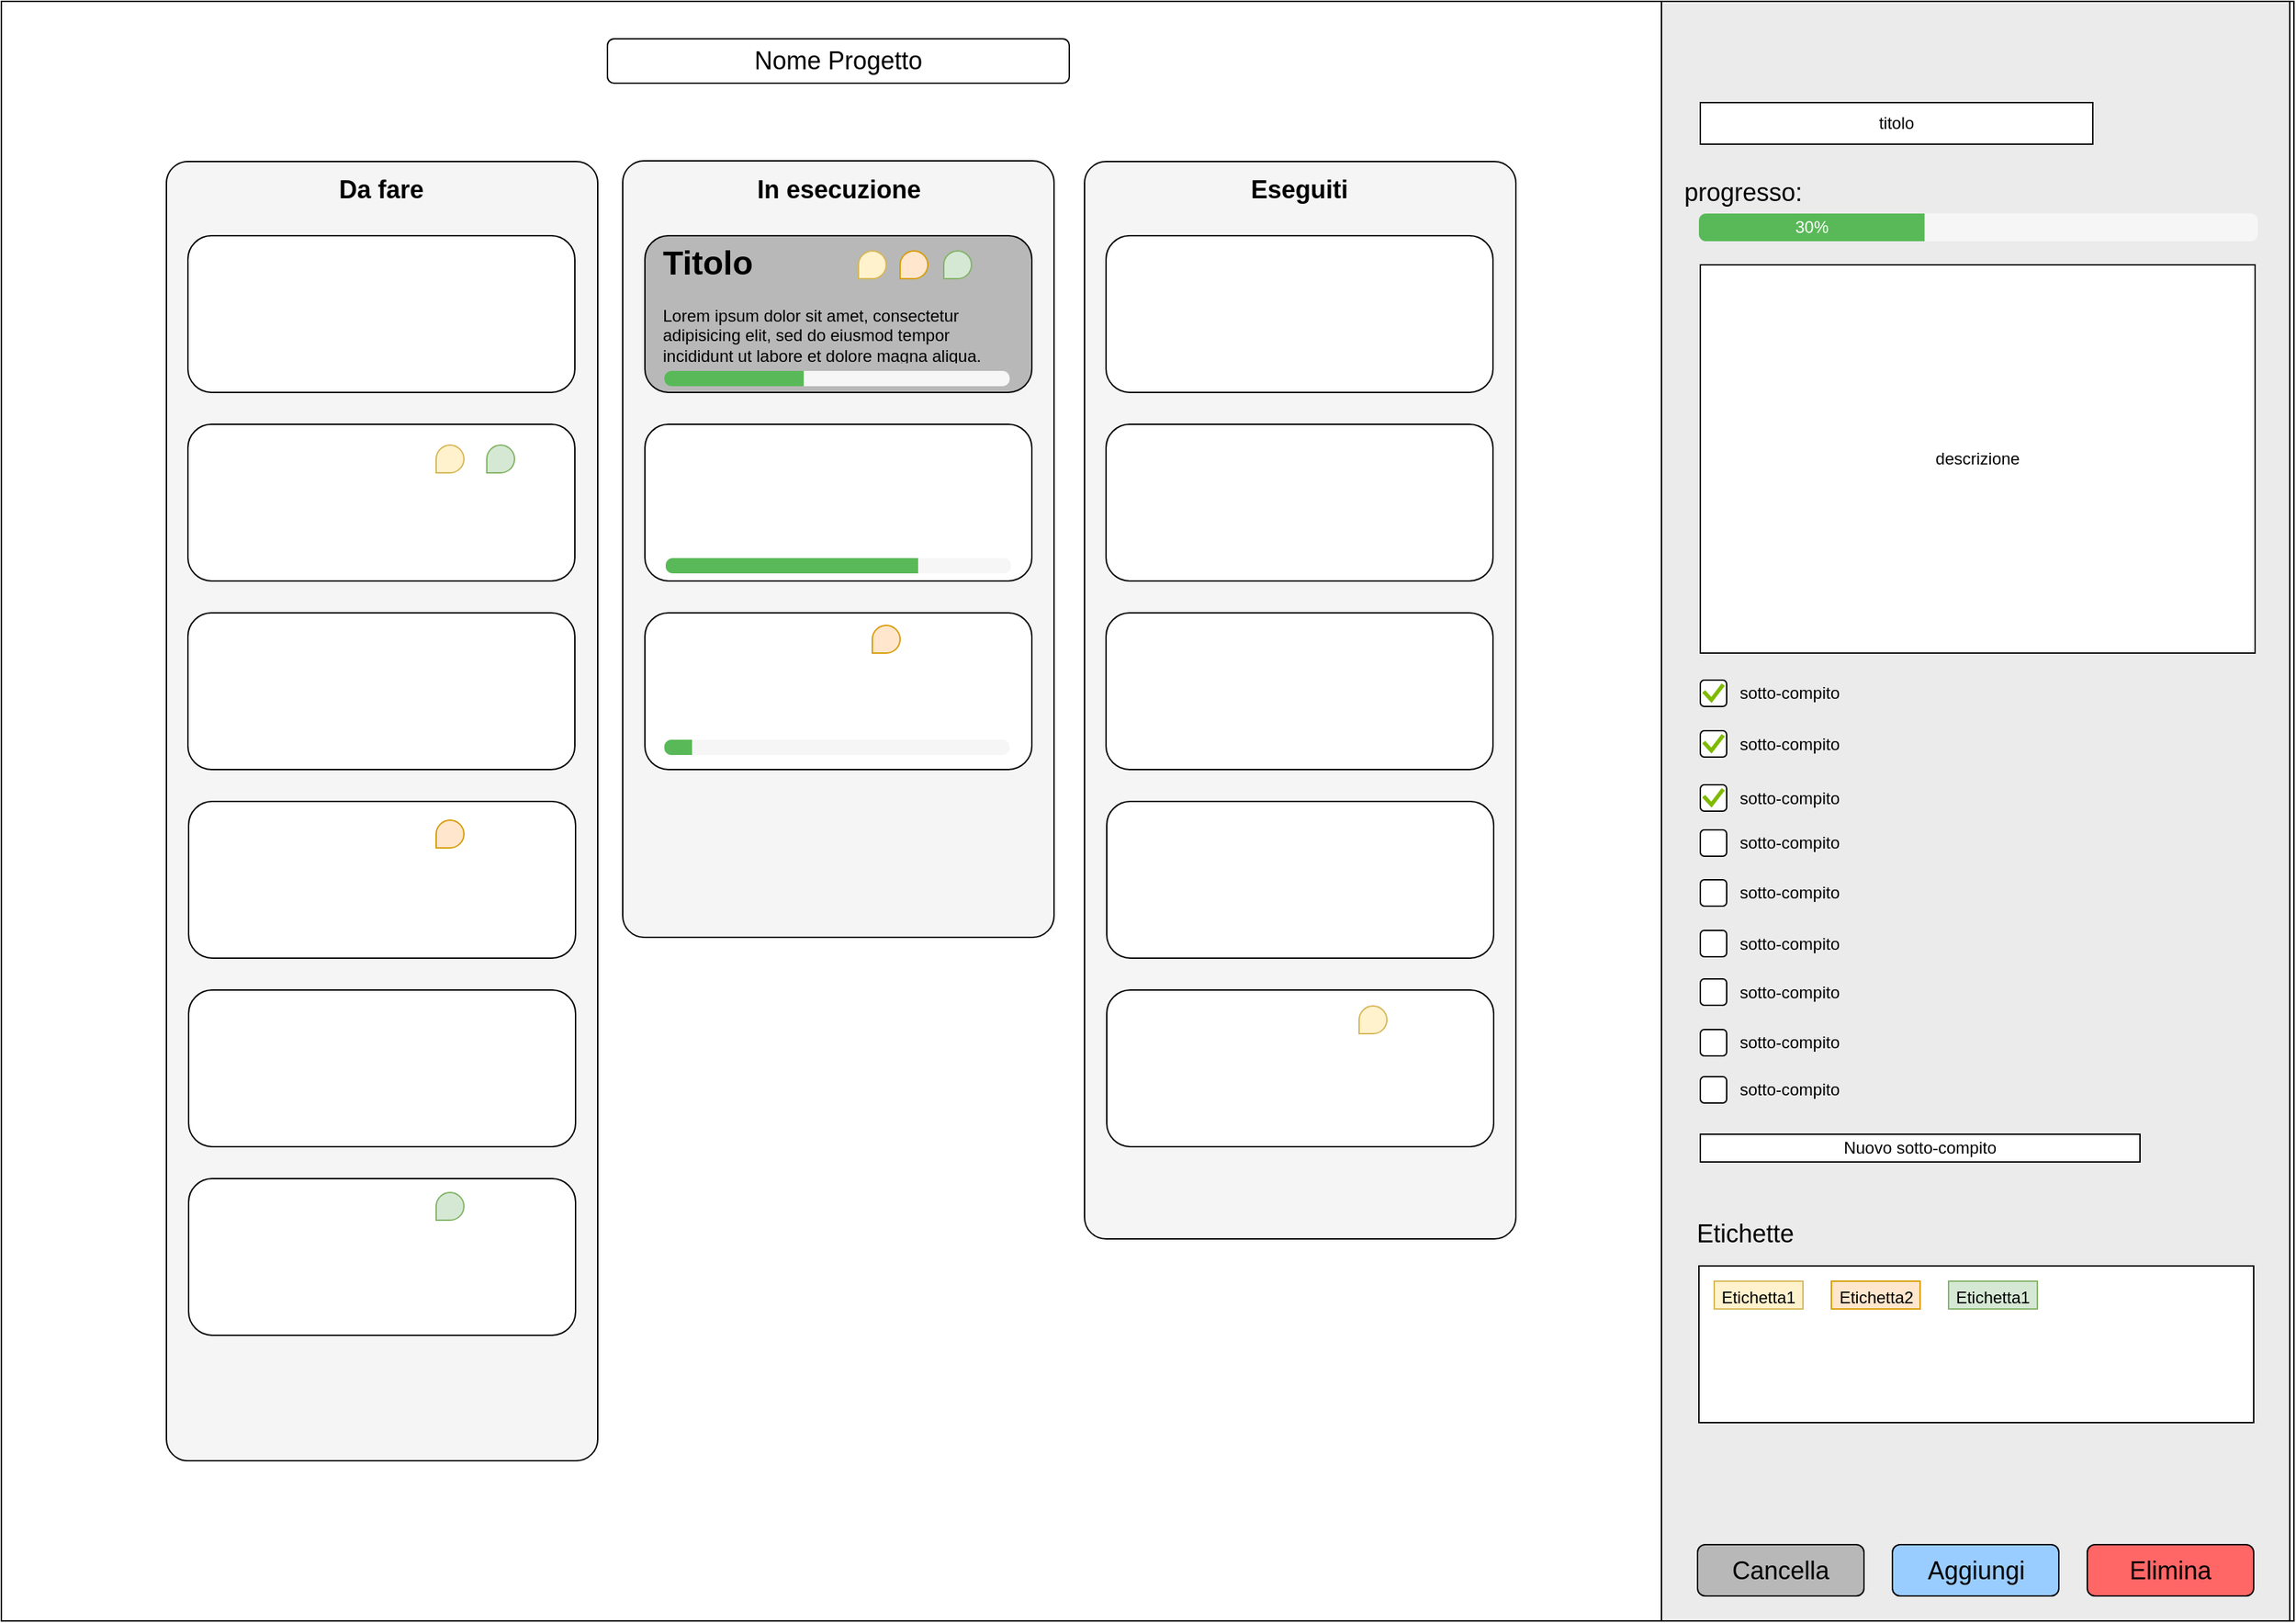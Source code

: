 <mxfile version="11.1.4" type="device"><diagram id="Xn7NUlYeOqXdDYLRAoZw" name="Page-1"><mxGraphModel dx="2844" dy="1728" grid="0" gridSize="10" guides="1" tooltips="1" connect="1" arrows="1" fold="1" page="1" pageScale="1" pageWidth="1654" pageHeight="1169" math="0" shadow="0"><root><mxCell id="0"/><mxCell id="1" parent="0"/><mxCell id="ABDB4E0Q_ttYUgiXy0Oa-73" value="" style="rounded=0;whiteSpace=wrap;html=1;fillColor=#FFFFFF;fontSize=18;" vertex="1" parent="1"><mxGeometry width="1653" height="1168" as="geometry"/></mxCell><mxCell id="ABDB4E0Q_ttYUgiXy0Oa-1" value="" style="rounded=1;whiteSpace=wrap;html=1;fillColor=#F5F5F5;arcSize=5;" vertex="1" parent="1"><mxGeometry x="119" y="115.5" width="311" height="937" as="geometry"/></mxCell><mxCell id="ABDB4E0Q_ttYUgiXy0Oa-2" value="" style="rounded=1;whiteSpace=wrap;html=1;fillColor=#F5F5F5;arcSize=5;" vertex="1" parent="1"><mxGeometry x="448" y="115" width="311" height="560" as="geometry"/></mxCell><mxCell id="ABDB4E0Q_ttYUgiXy0Oa-3" value="" style="rounded=1;whiteSpace=wrap;html=1;fillColor=#F5F5F5;arcSize=5;" vertex="1" parent="1"><mxGeometry x="781" y="115.5" width="311" height="777" as="geometry"/></mxCell><mxCell id="ABDB4E0Q_ttYUgiXy0Oa-4" value="Da fare" style="text;html=1;strokeColor=none;fillColor=none;align=center;verticalAlign=middle;whiteSpace=wrap;rounded=0;fontStyle=1;fontSize=18;" vertex="1" parent="1"><mxGeometry x="198" y="126" width="152" height="20" as="geometry"/></mxCell><mxCell id="ABDB4E0Q_ttYUgiXy0Oa-5" value="In esecuzione" style="text;html=1;strokeColor=none;fillColor=none;align=center;verticalAlign=middle;whiteSpace=wrap;rounded=0;fontStyle=1;fontSize=18;" vertex="1" parent="1"><mxGeometry x="527.5" y="126" width="152" height="20" as="geometry"/></mxCell><mxCell id="ABDB4E0Q_ttYUgiXy0Oa-6" value="Eseguiti" style="text;html=1;strokeColor=none;fillColor=none;align=center;verticalAlign=middle;whiteSpace=wrap;rounded=0;fontStyle=1;fontSize=18;" vertex="1" parent="1"><mxGeometry x="860" y="126" width="152" height="20" as="geometry"/></mxCell><mxCell id="ABDB4E0Q_ttYUgiXy0Oa-7" value="" style="rounded=1;whiteSpace=wrap;html=1;" vertex="1" parent="1"><mxGeometry x="134.5" y="169" width="279" height="113" as="geometry"/></mxCell><mxCell id="ABDB4E0Q_ttYUgiXy0Oa-8" value="" style="rounded=1;whiteSpace=wrap;html=1;" vertex="1" parent="1"><mxGeometry x="134.5" y="305" width="279" height="113" as="geometry"/></mxCell><mxCell id="ABDB4E0Q_ttYUgiXy0Oa-9" value="" style="rounded=1;whiteSpace=wrap;html=1;" vertex="1" parent="1"><mxGeometry x="134.5" y="441" width="279" height="113" as="geometry"/></mxCell><mxCell id="ABDB4E0Q_ttYUgiXy0Oa-10" value="" style="rounded=1;whiteSpace=wrap;html=1;fillColor=#B8B8B8;" vertex="1" parent="1"><mxGeometry x="464" y="169" width="279" height="113" as="geometry"/></mxCell><mxCell id="ABDB4E0Q_ttYUgiXy0Oa-11" value="" style="rounded=1;whiteSpace=wrap;html=1;" vertex="1" parent="1"><mxGeometry x="464" y="305" width="279" height="113" as="geometry"/></mxCell><mxCell id="ABDB4E0Q_ttYUgiXy0Oa-12" value="" style="rounded=1;whiteSpace=wrap;html=1;" vertex="1" parent="1"><mxGeometry x="464" y="441" width="279" height="113" as="geometry"/></mxCell><mxCell id="ABDB4E0Q_ttYUgiXy0Oa-13" value="" style="rounded=1;whiteSpace=wrap;html=1;fillColor=#FFFFFF;" vertex="1" parent="1"><mxGeometry x="796.5" y="169" width="279" height="113" as="geometry"/></mxCell><mxCell id="ABDB4E0Q_ttYUgiXy0Oa-14" value="" style="rounded=1;whiteSpace=wrap;html=1;fillColor=#FFFFFF;" vertex="1" parent="1"><mxGeometry x="796.5" y="305" width="279" height="113" as="geometry"/></mxCell><mxCell id="ABDB4E0Q_ttYUgiXy0Oa-15" value="" style="rounded=1;whiteSpace=wrap;html=1;fillColor=#FFFFFF;" vertex="1" parent="1"><mxGeometry x="796.5" y="441" width="279" height="113" as="geometry"/></mxCell><mxCell id="ABDB4E0Q_ttYUgiXy0Oa-16" value="" style="rounded=0;whiteSpace=wrap;html=1;fillColor=#EBEBEB;" vertex="1" parent="1"><mxGeometry x="1197" width="453" height="1168" as="geometry"/></mxCell><mxCell id="ABDB4E0Q_ttYUgiXy0Oa-17" value="" style="rounded=1;whiteSpace=wrap;html=1;fillColor=#FFFFFF;" vertex="1" parent="1"><mxGeometry x="797" y="577" width="279" height="113" as="geometry"/></mxCell><mxCell id="ABDB4E0Q_ttYUgiXy0Oa-18" value="" style="rounded=1;whiteSpace=wrap;html=1;fillColor=#FFFFFF;" vertex="1" parent="1"><mxGeometry x="797" y="713" width="279" height="113" as="geometry"/></mxCell><mxCell id="ABDB4E0Q_ttYUgiXy0Oa-19" value="" style="rounded=1;whiteSpace=wrap;html=1;" vertex="1" parent="1"><mxGeometry x="135" y="577" width="279" height="113" as="geometry"/></mxCell><mxCell id="ABDB4E0Q_ttYUgiXy0Oa-20" value="" style="rounded=1;whiteSpace=wrap;html=1;" vertex="1" parent="1"><mxGeometry x="135" y="713" width="279" height="113" as="geometry"/></mxCell><mxCell id="ABDB4E0Q_ttYUgiXy0Oa-21" value="" style="rounded=1;whiteSpace=wrap;html=1;" vertex="1" parent="1"><mxGeometry x="135" y="849" width="279" height="113" as="geometry"/></mxCell><mxCell id="ABDB4E0Q_ttYUgiXy0Oa-22" value="titolo" style="rounded=0;whiteSpace=wrap;html=1;" vertex="1" parent="1"><mxGeometry x="1225" y="73" width="283" height="30" as="geometry"/></mxCell><mxCell id="ABDB4E0Q_ttYUgiXy0Oa-23" value="descrizione" style="rounded=0;whiteSpace=wrap;html=1;" vertex="1" parent="1"><mxGeometry x="1225" y="190" width="400" height="280" as="geometry"/></mxCell><mxCell id="ABDB4E0Q_ttYUgiXy0Oa-28" value="" style="group" vertex="1" connectable="0" parent="1"><mxGeometry x="1225" y="489" width="112.5" height="20" as="geometry"/></mxCell><mxCell id="ABDB4E0Q_ttYUgiXy0Oa-24" value="" style="rounded=1;whiteSpace=wrap;html=1;" vertex="1" parent="ABDB4E0Q_ttYUgiXy0Oa-28"><mxGeometry y="0.5" width="19" height="19" as="geometry"/></mxCell><mxCell id="ABDB4E0Q_ttYUgiXy0Oa-25" value="sotto-compito" style="text;html=1;strokeColor=none;fillColor=none;align=center;verticalAlign=middle;whiteSpace=wrap;rounded=0;" vertex="1" parent="ABDB4E0Q_ttYUgiXy0Oa-28"><mxGeometry x="15.5" width="97" height="20" as="geometry"/></mxCell><mxCell id="ABDB4E0Q_ttYUgiXy0Oa-29" value="" style="group" vertex="1" connectable="0" parent="1"><mxGeometry x="1225" y="525.5" width="112.5" height="20" as="geometry"/></mxCell><mxCell id="ABDB4E0Q_ttYUgiXy0Oa-30" value="" style="rounded=1;whiteSpace=wrap;html=1;" vertex="1" parent="ABDB4E0Q_ttYUgiXy0Oa-29"><mxGeometry y="0.5" width="19" height="19" as="geometry"/></mxCell><mxCell id="ABDB4E0Q_ttYUgiXy0Oa-31" value="sotto-compito" style="text;html=1;strokeColor=none;fillColor=none;align=center;verticalAlign=middle;whiteSpace=wrap;rounded=0;" vertex="1" parent="ABDB4E0Q_ttYUgiXy0Oa-29"><mxGeometry x="15.5" width="97" height="20" as="geometry"/></mxCell><mxCell id="ABDB4E0Q_ttYUgiXy0Oa-51" value="" style="aspect=fixed;html=1;perimeter=none;align=center;shadow=0;dashed=0;image;fontSize=12;image=img/lib/mscae/Check.svg;" vertex="1" parent="ABDB4E0Q_ttYUgiXy0Oa-29"><mxGeometry x="1.5" y="3" width="16" height="14" as="geometry"/></mxCell><mxCell id="ABDB4E0Q_ttYUgiXy0Oa-35" value="" style="group" vertex="1" connectable="0" parent="1"><mxGeometry x="1225" y="597" width="112.5" height="20" as="geometry"/></mxCell><mxCell id="ABDB4E0Q_ttYUgiXy0Oa-36" value="" style="rounded=1;whiteSpace=wrap;html=1;" vertex="1" parent="ABDB4E0Q_ttYUgiXy0Oa-35"><mxGeometry y="0.5" width="19" height="19" as="geometry"/></mxCell><mxCell id="ABDB4E0Q_ttYUgiXy0Oa-37" value="sotto-compito" style="text;html=1;strokeColor=none;fillColor=none;align=center;verticalAlign=middle;whiteSpace=wrap;rounded=0;" vertex="1" parent="ABDB4E0Q_ttYUgiXy0Oa-35"><mxGeometry x="15.5" width="97" height="20" as="geometry"/></mxCell><mxCell id="ABDB4E0Q_ttYUgiXy0Oa-38" value="" style="group" vertex="1" connectable="0" parent="1"><mxGeometry x="1225" y="633" width="112.5" height="20" as="geometry"/></mxCell><mxCell id="ABDB4E0Q_ttYUgiXy0Oa-39" value="" style="rounded=1;whiteSpace=wrap;html=1;" vertex="1" parent="ABDB4E0Q_ttYUgiXy0Oa-38"><mxGeometry y="0.5" width="19" height="19" as="geometry"/></mxCell><mxCell id="ABDB4E0Q_ttYUgiXy0Oa-40" value="sotto-compito" style="text;html=1;strokeColor=none;fillColor=none;align=center;verticalAlign=middle;whiteSpace=wrap;rounded=0;" vertex="1" parent="ABDB4E0Q_ttYUgiXy0Oa-38"><mxGeometry x="15.5" width="97" height="20" as="geometry"/></mxCell><mxCell id="ABDB4E0Q_ttYUgiXy0Oa-41" value="" style="group" vertex="1" connectable="0" parent="1"><mxGeometry x="1225" y="669.5" width="112.5" height="20" as="geometry"/></mxCell><mxCell id="ABDB4E0Q_ttYUgiXy0Oa-42" value="" style="rounded=1;whiteSpace=wrap;html=1;" vertex="1" parent="ABDB4E0Q_ttYUgiXy0Oa-41"><mxGeometry y="0.5" width="19" height="19" as="geometry"/></mxCell><mxCell id="ABDB4E0Q_ttYUgiXy0Oa-43" value="sotto-compito" style="text;html=1;strokeColor=none;fillColor=none;align=center;verticalAlign=middle;whiteSpace=wrap;rounded=0;" vertex="1" parent="ABDB4E0Q_ttYUgiXy0Oa-41"><mxGeometry x="15.5" width="97" height="20" as="geometry"/></mxCell><mxCell id="ABDB4E0Q_ttYUgiXy0Oa-44" value="" style="group" vertex="1" connectable="0" parent="1"><mxGeometry x="1225" y="704.5" width="112.5" height="20" as="geometry"/></mxCell><mxCell id="ABDB4E0Q_ttYUgiXy0Oa-45" value="" style="rounded=1;whiteSpace=wrap;html=1;" vertex="1" parent="ABDB4E0Q_ttYUgiXy0Oa-44"><mxGeometry y="0.5" width="19" height="19" as="geometry"/></mxCell><mxCell id="ABDB4E0Q_ttYUgiXy0Oa-46" value="sotto-compito" style="text;html=1;strokeColor=none;fillColor=none;align=center;verticalAlign=middle;whiteSpace=wrap;rounded=0;" vertex="1" parent="ABDB4E0Q_ttYUgiXy0Oa-44"><mxGeometry x="15.5" width="97" height="20" as="geometry"/></mxCell><mxCell id="ABDB4E0Q_ttYUgiXy0Oa-47" value="" style="group" vertex="1" connectable="0" parent="1"><mxGeometry x="1225" y="741" width="112.5" height="20" as="geometry"/></mxCell><mxCell id="ABDB4E0Q_ttYUgiXy0Oa-48" value="" style="rounded=1;whiteSpace=wrap;html=1;" vertex="1" parent="ABDB4E0Q_ttYUgiXy0Oa-47"><mxGeometry y="0.5" width="19" height="19" as="geometry"/></mxCell><mxCell id="ABDB4E0Q_ttYUgiXy0Oa-49" value="sotto-compito" style="text;html=1;strokeColor=none;fillColor=none;align=center;verticalAlign=middle;whiteSpace=wrap;rounded=0;" vertex="1" parent="ABDB4E0Q_ttYUgiXy0Oa-47"><mxGeometry x="15.5" width="97" height="20" as="geometry"/></mxCell><mxCell id="ABDB4E0Q_ttYUgiXy0Oa-50" value="" style="aspect=fixed;html=1;perimeter=none;align=center;shadow=0;dashed=0;image;fontSize=12;image=img/lib/mscae/Check.svg;" vertex="1" parent="1"><mxGeometry x="1226.5" y="492" width="16" height="14" as="geometry"/></mxCell><mxCell id="ABDB4E0Q_ttYUgiXy0Oa-52" value="" style="group" vertex="1" connectable="0" parent="1"><mxGeometry x="1225" y="564.5" width="112.5" height="20" as="geometry"/></mxCell><mxCell id="ABDB4E0Q_ttYUgiXy0Oa-53" value="" style="rounded=1;whiteSpace=wrap;html=1;" vertex="1" parent="ABDB4E0Q_ttYUgiXy0Oa-52"><mxGeometry y="0.5" width="19" height="19" as="geometry"/></mxCell><mxCell id="ABDB4E0Q_ttYUgiXy0Oa-54" value="sotto-compito" style="text;html=1;strokeColor=none;fillColor=none;align=center;verticalAlign=middle;whiteSpace=wrap;rounded=0;" vertex="1" parent="ABDB4E0Q_ttYUgiXy0Oa-52"><mxGeometry x="15.5" width="97" height="20" as="geometry"/></mxCell><mxCell id="ABDB4E0Q_ttYUgiXy0Oa-55" value="" style="aspect=fixed;html=1;perimeter=none;align=center;shadow=0;dashed=0;image;fontSize=12;image=img/lib/mscae/Check.svg;" vertex="1" parent="ABDB4E0Q_ttYUgiXy0Oa-52"><mxGeometry x="1.5" y="3" width="16" height="14" as="geometry"/></mxCell><mxCell id="ABDB4E0Q_ttYUgiXy0Oa-57" value="" style="html=1;shadow=0;dashed=0;shape=mxgraph.bootstrap.rrect;rSize=5;strokeColor=none;fillColor=#f6f6f6;whiteSpace=wrap;" vertex="1" parent="1"><mxGeometry x="1224" y="153" width="403" height="20" as="geometry"/></mxCell><mxCell id="ABDB4E0Q_ttYUgiXy0Oa-58" value="30%" style="html=1;shadow=0;dashed=0;shape=mxgraph.bootstrap.leftButton;rSize=5;strokeColor=none;fillColor=#59B958;fontColor=#FFFFFF;whiteSpace=wrap;" vertex="1" parent="ABDB4E0Q_ttYUgiXy0Oa-57"><mxGeometry width="162.696" height="20" as="geometry"/></mxCell><mxCell id="ABDB4E0Q_ttYUgiXy0Oa-59" value="" style="group" vertex="1" connectable="0" parent="1"><mxGeometry x="1225" y="775" width="112.5" height="20" as="geometry"/></mxCell><mxCell id="ABDB4E0Q_ttYUgiXy0Oa-60" value="" style="rounded=1;whiteSpace=wrap;html=1;" vertex="1" parent="ABDB4E0Q_ttYUgiXy0Oa-59"><mxGeometry y="0.5" width="19" height="19" as="geometry"/></mxCell><mxCell id="ABDB4E0Q_ttYUgiXy0Oa-61" value="sotto-compito" style="text;html=1;strokeColor=none;fillColor=none;align=center;verticalAlign=middle;whiteSpace=wrap;rounded=0;" vertex="1" parent="ABDB4E0Q_ttYUgiXy0Oa-59"><mxGeometry x="15.5" width="97" height="20" as="geometry"/></mxCell><mxCell id="ABDB4E0Q_ttYUgiXy0Oa-65" value="progresso:" style="text;html=1;strokeColor=none;fillColor=none;align=center;verticalAlign=middle;whiteSpace=wrap;rounded=0;fontSize=18;" vertex="1" parent="1"><mxGeometry x="1227" y="128" width="58" height="20" as="geometry"/></mxCell><mxCell id="ABDB4E0Q_ttYUgiXy0Oa-66" value="&lt;h1&gt;Titolo&lt;/h1&gt;&lt;p&gt;Lorem ipsum dolor sit amet, consectetur adipisicing elit, sed do eiusmod tempor incididunt ut labore et dolore magna aliqua.&lt;/p&gt;" style="text;html=1;strokeColor=none;fillColor=none;spacing=5;spacingTop=-20;whiteSpace=wrap;overflow=hidden;rounded=0;" vertex="1" parent="1"><mxGeometry x="472" y="169" width="261" height="92" as="geometry"/></mxCell><mxCell id="ABDB4E0Q_ttYUgiXy0Oa-67" value="" style="html=1;shadow=0;dashed=0;shape=mxgraph.bootstrap.rrect;rSize=5;strokeColor=none;fillColor=#f6f6f6;whiteSpace=wrap;" vertex="1" parent="1"><mxGeometry x="478" y="266.5" width="249" height="11" as="geometry"/></mxCell><mxCell id="ABDB4E0Q_ttYUgiXy0Oa-68" value="" style="html=1;shadow=0;dashed=0;shape=mxgraph.bootstrap.leftButton;rSize=5;strokeColor=none;fillColor=#59B958;fontColor=#FFFFFF;whiteSpace=wrap;" vertex="1" parent="ABDB4E0Q_ttYUgiXy0Oa-67"><mxGeometry width="100.524" height="11" as="geometry"/></mxCell><mxCell id="ABDB4E0Q_ttYUgiXy0Oa-69" value="" style="html=1;shadow=0;dashed=0;shape=mxgraph.bootstrap.rrect;rSize=5;strokeColor=none;fillColor=#f6f6f6;whiteSpace=wrap;" vertex="1" parent="1"><mxGeometry x="479" y="401.5" width="249" height="11" as="geometry"/></mxCell><mxCell id="ABDB4E0Q_ttYUgiXy0Oa-70" value="" style="html=1;shadow=0;dashed=0;shape=mxgraph.bootstrap.leftButton;rSize=5;strokeColor=none;fillColor=#59B958;fontColor=#FFFFFF;whiteSpace=wrap;" vertex="1" parent="ABDB4E0Q_ttYUgiXy0Oa-69"><mxGeometry width="182" height="11" as="geometry"/></mxCell><mxCell id="ABDB4E0Q_ttYUgiXy0Oa-71" value="" style="html=1;shadow=0;dashed=0;shape=mxgraph.bootstrap.rrect;rSize=5;strokeColor=none;fillColor=#f6f6f6;whiteSpace=wrap;" vertex="1" parent="1"><mxGeometry x="478" y="532.5" width="249" height="11" as="geometry"/></mxCell><mxCell id="ABDB4E0Q_ttYUgiXy0Oa-72" value="" style="html=1;shadow=0;dashed=0;shape=mxgraph.bootstrap.leftButton;rSize=5;strokeColor=none;fillColor=#59B958;fontColor=#FFFFFF;whiteSpace=wrap;" vertex="1" parent="ABDB4E0Q_ttYUgiXy0Oa-71"><mxGeometry width="20" height="11" as="geometry"/></mxCell><mxCell id="ABDB4E0Q_ttYUgiXy0Oa-74" value="" style="rounded=0;whiteSpace=wrap;html=1;" vertex="1" parent="1"><mxGeometry x="1224" y="912" width="400" height="113" as="geometry"/></mxCell><mxCell id="ABDB4E0Q_ttYUgiXy0Oa-75" value="Etichette" style="text;html=1;strokeColor=none;fillColor=none;align=center;verticalAlign=middle;whiteSpace=wrap;rounded=0;fontSize=18;" vertex="1" parent="1"><mxGeometry x="1221" y="879" width="73" height="20" as="geometry"/></mxCell><mxCell id="ABDB4E0Q_ttYUgiXy0Oa-76" value="Aggiungi" style="rounded=1;whiteSpace=wrap;html=1;fillColor=#99CCFF;fontSize=18;" vertex="1" parent="1"><mxGeometry x="1363.5" y="1113" width="120" height="37" as="geometry"/></mxCell><mxCell id="ABDB4E0Q_ttYUgiXy0Oa-77" value="Elimina" style="rounded=1;whiteSpace=wrap;html=1;fillColor=#FF6666;fontSize=18;" vertex="1" parent="1"><mxGeometry x="1504" y="1113" width="120" height="37" as="geometry"/></mxCell><mxCell id="ABDB4E0Q_ttYUgiXy0Oa-78" value="Cancella" style="rounded=1;whiteSpace=wrap;html=1;fillColor=#B8B8B8;fontSize=18;" vertex="1" parent="1"><mxGeometry x="1223" y="1113" width="120" height="37" as="geometry"/></mxCell><mxCell id="ABDB4E0Q_ttYUgiXy0Oa-79" value="Nuovo sotto-compito" style="rounded=0;whiteSpace=wrap;html=1;" vertex="1" parent="1"><mxGeometry x="1225" y="817" width="317" height="20" as="geometry"/></mxCell><mxCell id="ABDB4E0Q_ttYUgiXy0Oa-81" value="" style="shape=image;html=1;verticalAlign=top;verticalLabelPosition=bottom;labelBackgroundColor=#ffffff;imageAspect=0;aspect=fixed;image=https://cdn1.iconfinder.com/data/icons/feather-2/24/plus-circle-128.png;fillColor=#B8B8B8;fontSize=18;" vertex="1" parent="1"><mxGeometry x="1567.5" y="812.5" width="27" height="27" as="geometry"/></mxCell><mxCell id="ABDB4E0Q_ttYUgiXy0Oa-82" value="" style="shape=image;html=1;verticalAlign=top;verticalLabelPosition=bottom;labelBackgroundColor=#ffffff;imageAspect=0;aspect=fixed;image=https://cdn0.iconfinder.com/data/icons/mobile-basic-vol-1/32/Trash-128.png;fillColor=#B8B8B8;fontSize=18;" vertex="1" parent="1"><mxGeometry x="1565" y="483" width="32" height="32" as="geometry"/></mxCell><mxCell id="ABDB4E0Q_ttYUgiXy0Oa-83" value="" style="shape=image;html=1;verticalAlign=top;verticalLabelPosition=bottom;labelBackgroundColor=#ffffff;imageAspect=0;aspect=fixed;image=https://cdn0.iconfinder.com/data/icons/mobile-basic-vol-1/32/Trash-128.png;fillColor=#B8B8B8;fontSize=18;" vertex="1" parent="1"><mxGeometry x="1565" y="519.5" width="32" height="32" as="geometry"/></mxCell><mxCell id="ABDB4E0Q_ttYUgiXy0Oa-84" value="" style="shape=image;html=1;verticalAlign=top;verticalLabelPosition=bottom;labelBackgroundColor=#ffffff;imageAspect=0;aspect=fixed;image=https://cdn0.iconfinder.com/data/icons/mobile-basic-vol-1/32/Trash-128.png;fillColor=#B8B8B8;fontSize=18;" vertex="1" parent="1"><mxGeometry x="1565" y="554" width="32" height="32" as="geometry"/></mxCell><mxCell id="ABDB4E0Q_ttYUgiXy0Oa-85" value="" style="shape=image;html=1;verticalAlign=top;verticalLabelPosition=bottom;labelBackgroundColor=#ffffff;imageAspect=0;aspect=fixed;image=https://cdn0.iconfinder.com/data/icons/mobile-basic-vol-1/32/Trash-128.png;fillColor=#B8B8B8;fontSize=18;" vertex="1" parent="1"><mxGeometry x="1565" y="590.5" width="32" height="32" as="geometry"/></mxCell><mxCell id="ABDB4E0Q_ttYUgiXy0Oa-86" value="" style="shape=image;html=1;verticalAlign=top;verticalLabelPosition=bottom;labelBackgroundColor=#ffffff;imageAspect=0;aspect=fixed;image=https://cdn0.iconfinder.com/data/icons/mobile-basic-vol-1/32/Trash-128.png;fillColor=#B8B8B8;fontSize=18;" vertex="1" parent="1"><mxGeometry x="1565" y="626.5" width="32" height="32" as="geometry"/></mxCell><mxCell id="ABDB4E0Q_ttYUgiXy0Oa-87" value="" style="shape=image;html=1;verticalAlign=top;verticalLabelPosition=bottom;labelBackgroundColor=#ffffff;imageAspect=0;aspect=fixed;image=https://cdn0.iconfinder.com/data/icons/mobile-basic-vol-1/32/Trash-128.png;fillColor=#B8B8B8;fontSize=18;" vertex="1" parent="1"><mxGeometry x="1565" y="663" width="32" height="32" as="geometry"/></mxCell><mxCell id="ABDB4E0Q_ttYUgiXy0Oa-88" value="" style="shape=image;html=1;verticalAlign=top;verticalLabelPosition=bottom;labelBackgroundColor=#ffffff;imageAspect=0;aspect=fixed;image=https://cdn0.iconfinder.com/data/icons/mobile-basic-vol-1/32/Trash-128.png;fillColor=#B8B8B8;fontSize=18;" vertex="1" parent="1"><mxGeometry x="1565" y="697.5" width="32" height="32" as="geometry"/></mxCell><mxCell id="ABDB4E0Q_ttYUgiXy0Oa-89" value="" style="shape=image;html=1;verticalAlign=top;verticalLabelPosition=bottom;labelBackgroundColor=#ffffff;imageAspect=0;aspect=fixed;image=https://cdn0.iconfinder.com/data/icons/mobile-basic-vol-1/32/Trash-128.png;fillColor=#B8B8B8;fontSize=18;" vertex="1" parent="1"><mxGeometry x="1565" y="734" width="32" height="32" as="geometry"/></mxCell><mxCell id="ABDB4E0Q_ttYUgiXy0Oa-90" value="" style="shape=image;html=1;verticalAlign=top;verticalLabelPosition=bottom;labelBackgroundColor=#ffffff;imageAspect=0;aspect=fixed;image=https://cdn0.iconfinder.com/data/icons/mobile-basic-vol-1/32/Trash-128.png;fillColor=#B8B8B8;fontSize=18;" vertex="1" parent="1"><mxGeometry x="1565" y="766" width="32" height="32" as="geometry"/></mxCell><mxCell id="ABDB4E0Q_ttYUgiXy0Oa-91" value="Nome Progetto" style="text;html=1;strokeColor=#000000;fillColor=none;align=center;verticalAlign=middle;whiteSpace=wrap;rounded=1;fontSize=18;" vertex="1" parent="1"><mxGeometry x="437" y="27" width="333" height="32" as="geometry"/></mxCell><mxCell id="ABDB4E0Q_ttYUgiXy0Oa-92" value="&lt;span style=&quot;font-size: 12px&quot;&gt;Etichetta1&lt;/span&gt;" style="text;html=1;strokeColor=#d6b656;fillColor=#fff2cc;align=center;verticalAlign=middle;whiteSpace=wrap;rounded=0;fontSize=18;" vertex="1" parent="1"><mxGeometry x="1235" y="923" width="64" height="20" as="geometry"/></mxCell><mxCell id="ABDB4E0Q_ttYUgiXy0Oa-93" value="&lt;span style=&quot;font-size: 12px&quot;&gt;Etichetta2&lt;/span&gt;" style="text;html=1;strokeColor=#d79b00;fillColor=#ffe6cc;align=center;verticalAlign=middle;whiteSpace=wrap;rounded=0;fontSize=18;" vertex="1" parent="1"><mxGeometry x="1319.5" y="923" width="64" height="20" as="geometry"/></mxCell><mxCell id="ABDB4E0Q_ttYUgiXy0Oa-94" value="&lt;span style=&quot;font-size: 12px&quot;&gt;Etichetta1&lt;/span&gt;" style="text;html=1;strokeColor=#82b366;fillColor=#d5e8d4;align=center;verticalAlign=middle;whiteSpace=wrap;rounded=0;fontSize=18;" vertex="1" parent="1"><mxGeometry x="1404" y="923" width="64" height="20" as="geometry"/></mxCell><mxCell id="ABDB4E0Q_ttYUgiXy0Oa-95" value="" style="shadow=0;dashed=0;html=1;strokeColor=#d6b656;labelPosition=center;verticalLabelPosition=bottom;verticalAlign=top;align=center;shape=mxgraph.mscae.general.pointer;fillColor=#fff2cc;rounded=1;fontSize=18;rotation=90;" vertex="1" parent="1"><mxGeometry x="618" y="180" width="20" height="20" as="geometry"/></mxCell><mxCell id="ABDB4E0Q_ttYUgiXy0Oa-96" value="" style="shadow=0;dashed=0;html=1;strokeColor=#d79b00;labelPosition=center;verticalLabelPosition=bottom;verticalAlign=top;align=center;shape=mxgraph.mscae.general.pointer;fillColor=#ffe6cc;rounded=1;fontSize=18;rotation=90;" vertex="1" parent="1"><mxGeometry x="648" y="180" width="20" height="20" as="geometry"/></mxCell><mxCell id="ABDB4E0Q_ttYUgiXy0Oa-97" value="" style="shadow=0;dashed=0;html=1;strokeColor=#82b366;labelPosition=center;verticalLabelPosition=bottom;verticalAlign=top;align=center;shape=mxgraph.mscae.general.pointer;fillColor=#d5e8d4;rounded=1;fontSize=18;rotation=90;" vertex="1" parent="1"><mxGeometry x="679.5" y="180" width="20" height="20" as="geometry"/></mxCell><mxCell id="ABDB4E0Q_ttYUgiXy0Oa-98" value="" style="shadow=0;dashed=0;html=1;strokeColor=#d6b656;labelPosition=center;verticalLabelPosition=bottom;verticalAlign=top;align=center;shape=mxgraph.mscae.general.pointer;fillColor=#fff2cc;rounded=1;fontSize=18;rotation=90;" vertex="1" parent="1"><mxGeometry x="313.5" y="320" width="20" height="20" as="geometry"/></mxCell><mxCell id="ABDB4E0Q_ttYUgiXy0Oa-99" value="" style="shadow=0;dashed=0;html=1;strokeColor=#d6b656;labelPosition=center;verticalLabelPosition=bottom;verticalAlign=top;align=center;shape=mxgraph.mscae.general.pointer;fillColor=#fff2cc;rounded=1;fontSize=18;rotation=90;" vertex="1" parent="1"><mxGeometry x="979" y="724.5" width="20" height="20" as="geometry"/></mxCell><mxCell id="ABDB4E0Q_ttYUgiXy0Oa-100" value="" style="shadow=0;dashed=0;html=1;strokeColor=#d79b00;labelPosition=center;verticalLabelPosition=bottom;verticalAlign=top;align=center;shape=mxgraph.mscae.general.pointer;fillColor=#ffe6cc;rounded=1;fontSize=18;rotation=90;" vertex="1" parent="1"><mxGeometry x="313.5" y="590.5" width="20" height="20" as="geometry"/></mxCell><mxCell id="ABDB4E0Q_ttYUgiXy0Oa-101" value="" style="shadow=0;dashed=0;html=1;strokeColor=#d79b00;labelPosition=center;verticalLabelPosition=bottom;verticalAlign=top;align=center;shape=mxgraph.mscae.general.pointer;fillColor=#ffe6cc;rounded=1;fontSize=18;rotation=90;" vertex="1" parent="1"><mxGeometry x="628" y="450" width="20" height="20" as="geometry"/></mxCell><mxCell id="ABDB4E0Q_ttYUgiXy0Oa-102" value="" style="shadow=0;dashed=0;html=1;strokeColor=#82b366;labelPosition=center;verticalLabelPosition=bottom;verticalAlign=top;align=center;shape=mxgraph.mscae.general.pointer;fillColor=#d5e8d4;rounded=1;fontSize=18;rotation=90;" vertex="1" parent="1"><mxGeometry x="350" y="320" width="20" height="20" as="geometry"/></mxCell><mxCell id="ABDB4E0Q_ttYUgiXy0Oa-103" value="" style="shadow=0;dashed=0;html=1;strokeColor=#82b366;labelPosition=center;verticalLabelPosition=bottom;verticalAlign=top;align=center;shape=mxgraph.mscae.general.pointer;fillColor=#d5e8d4;rounded=1;fontSize=18;rotation=90;" vertex="1" parent="1"><mxGeometry x="313.5" y="859" width="20" height="20" as="geometry"/></mxCell></root></mxGraphModel></diagram></mxfile>